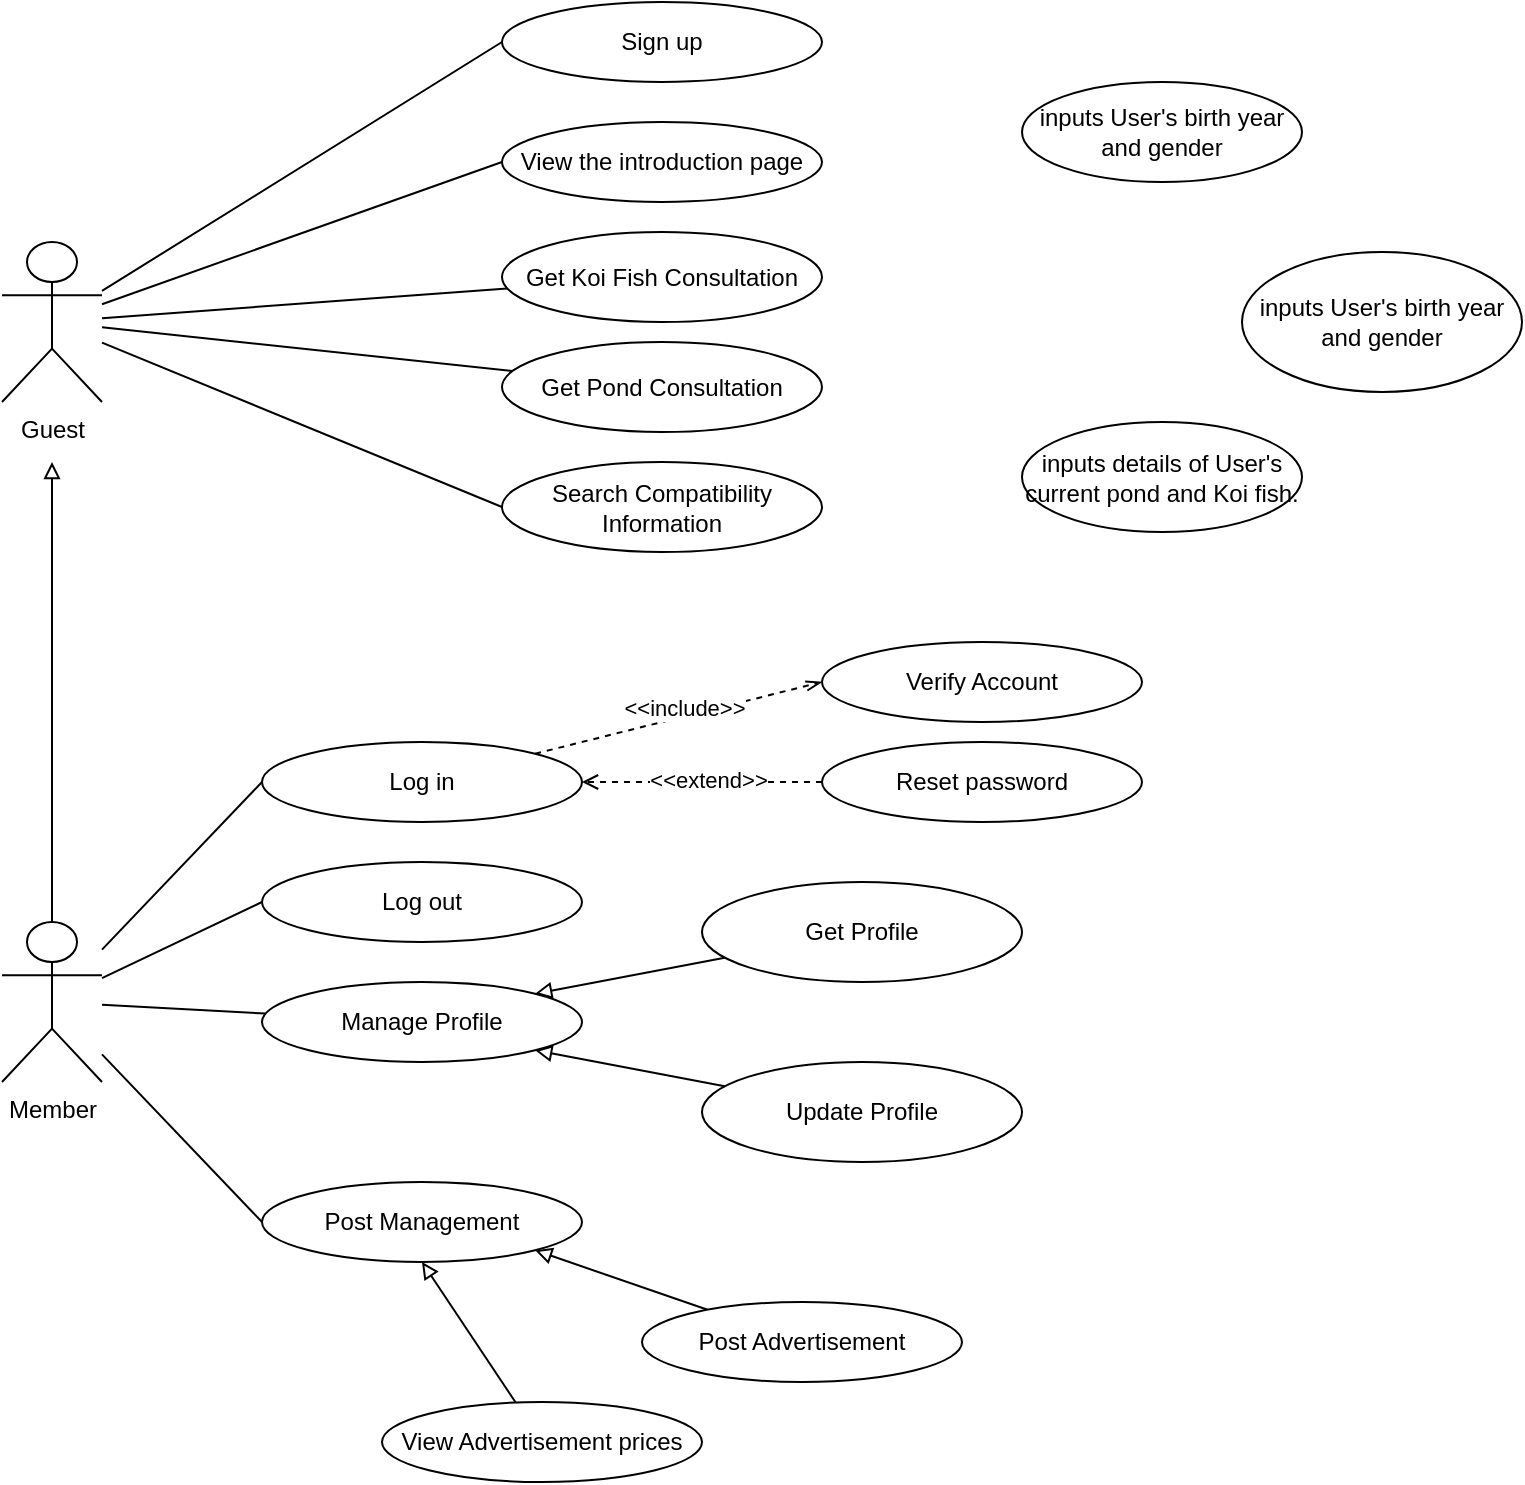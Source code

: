 <mxfile version="24.7.12">
  <diagram name="Page-1" id="UcyFMRr0MInN382f-GMj">
    <mxGraphModel dx="1084" dy="1323" grid="1" gridSize="10" guides="1" tooltips="1" connect="1" arrows="1" fold="1" page="1" pageScale="1" pageWidth="700" pageHeight="1000" math="0" shadow="0">
      <root>
        <mxCell id="0" />
        <mxCell id="1" parent="0" />
        <mxCell id="iLAKp0XwJyHUJeZn67lu-22" style="rounded=0;orthogonalLoop=1;jettySize=auto;html=1;entryX=0;entryY=0.5;entryDx=0;entryDy=0;endArrow=none;endFill=0;" edge="1" parent="1" source="iLAKp0XwJyHUJeZn67lu-1" target="iLAKp0XwJyHUJeZn67lu-7">
          <mxGeometry relative="1" as="geometry" />
        </mxCell>
        <mxCell id="iLAKp0XwJyHUJeZn67lu-38" style="rounded=0;orthogonalLoop=1;jettySize=auto;html=1;entryX=0;entryY=0.5;entryDx=0;entryDy=0;endArrow=none;endFill=0;" edge="1" parent="1" source="iLAKp0XwJyHUJeZn67lu-1" target="iLAKp0XwJyHUJeZn67lu-8">
          <mxGeometry relative="1" as="geometry" />
        </mxCell>
        <mxCell id="iLAKp0XwJyHUJeZn67lu-39" style="rounded=0;orthogonalLoop=1;jettySize=auto;html=1;endArrow=none;endFill=0;" edge="1" parent="1" source="iLAKp0XwJyHUJeZn67lu-1" target="iLAKp0XwJyHUJeZn67lu-9">
          <mxGeometry relative="1" as="geometry" />
        </mxCell>
        <mxCell id="iLAKp0XwJyHUJeZn67lu-40" style="rounded=0;orthogonalLoop=1;jettySize=auto;html=1;endArrow=none;endFill=0;" edge="1" parent="1" source="iLAKp0XwJyHUJeZn67lu-1" target="iLAKp0XwJyHUJeZn67lu-34">
          <mxGeometry relative="1" as="geometry" />
        </mxCell>
        <mxCell id="iLAKp0XwJyHUJeZn67lu-41" style="rounded=0;orthogonalLoop=1;jettySize=auto;html=1;entryX=0;entryY=0.5;entryDx=0;entryDy=0;endArrow=none;endFill=0;" edge="1" parent="1" source="iLAKp0XwJyHUJeZn67lu-1" target="iLAKp0XwJyHUJeZn67lu-35">
          <mxGeometry relative="1" as="geometry" />
        </mxCell>
        <mxCell id="iLAKp0XwJyHUJeZn67lu-1" value="Guest" style="shape=umlActor;verticalLabelPosition=bottom;verticalAlign=top;html=1;outlineConnect=0;horizontal=1;" vertex="1" parent="1">
          <mxGeometry x="190" y="430" width="50" height="80" as="geometry" />
        </mxCell>
        <mxCell id="iLAKp0XwJyHUJeZn67lu-20" style="rounded=0;orthogonalLoop=1;jettySize=auto;html=1;entryX=0;entryY=0.5;entryDx=0;entryDy=0;endArrow=none;endFill=0;" edge="1" parent="1" source="iLAKp0XwJyHUJeZn67lu-6" target="iLAKp0XwJyHUJeZn67lu-11">
          <mxGeometry relative="1" as="geometry" />
        </mxCell>
        <mxCell id="iLAKp0XwJyHUJeZn67lu-21" style="rounded=0;orthogonalLoop=1;jettySize=auto;html=1;endArrow=none;endFill=0;" edge="1" parent="1" source="iLAKp0XwJyHUJeZn67lu-6" target="iLAKp0XwJyHUJeZn67lu-13">
          <mxGeometry relative="1" as="geometry" />
        </mxCell>
        <mxCell id="iLAKp0XwJyHUJeZn67lu-31" style="rounded=0;orthogonalLoop=1;jettySize=auto;html=1;entryX=0;entryY=0.5;entryDx=0;entryDy=0;endArrow=none;endFill=0;" edge="1" parent="1" source="iLAKp0XwJyHUJeZn67lu-6" target="iLAKp0XwJyHUJeZn67lu-24">
          <mxGeometry relative="1" as="geometry" />
        </mxCell>
        <mxCell id="iLAKp0XwJyHUJeZn67lu-42" style="edgeStyle=orthogonalEdgeStyle;rounded=0;orthogonalLoop=1;jettySize=auto;html=1;endArrow=block;endFill=0;" edge="1" parent="1" source="iLAKp0XwJyHUJeZn67lu-6">
          <mxGeometry relative="1" as="geometry">
            <mxPoint x="215" y="540" as="targetPoint" />
            <Array as="points">
              <mxPoint x="215" y="550" />
            </Array>
          </mxGeometry>
        </mxCell>
        <mxCell id="iLAKp0XwJyHUJeZn67lu-44" style="rounded=0;orthogonalLoop=1;jettySize=auto;html=1;entryX=0;entryY=0.5;entryDx=0;entryDy=0;endArrow=none;endFill=0;" edge="1" parent="1" source="iLAKp0XwJyHUJeZn67lu-6" target="iLAKp0XwJyHUJeZn67lu-43">
          <mxGeometry relative="1" as="geometry" />
        </mxCell>
        <mxCell id="iLAKp0XwJyHUJeZn67lu-6" value="Member" style="shape=umlActor;verticalLabelPosition=bottom;verticalAlign=top;html=1;outlineConnect=0;" vertex="1" parent="1">
          <mxGeometry x="190" y="770" width="50" height="80" as="geometry" />
        </mxCell>
        <mxCell id="iLAKp0XwJyHUJeZn67lu-7" value="Sign up" style="ellipse;whiteSpace=wrap;html=1;" vertex="1" parent="1">
          <mxGeometry x="440" y="310" width="160" height="40" as="geometry" />
        </mxCell>
        <mxCell id="iLAKp0XwJyHUJeZn67lu-8" value="View the introduction page" style="ellipse;whiteSpace=wrap;html=1;" vertex="1" parent="1">
          <mxGeometry x="440" y="370" width="160" height="40" as="geometry" />
        </mxCell>
        <mxCell id="iLAKp0XwJyHUJeZn67lu-9" value="Get Koi Fish Consultation" style="ellipse;whiteSpace=wrap;html=1;" vertex="1" parent="1">
          <mxGeometry x="440" y="425" width="160" height="45" as="geometry" />
        </mxCell>
        <mxCell id="iLAKp0XwJyHUJeZn67lu-11" value="Log out" style="ellipse;whiteSpace=wrap;html=1;" vertex="1" parent="1">
          <mxGeometry x="320" y="740" width="160" height="40" as="geometry" />
        </mxCell>
        <mxCell id="iLAKp0XwJyHUJeZn67lu-13" value="Manage Profile" style="ellipse;whiteSpace=wrap;html=1;" vertex="1" parent="1">
          <mxGeometry x="320" y="800" width="160" height="40" as="geometry" />
        </mxCell>
        <mxCell id="iLAKp0XwJyHUJeZn67lu-17" style="rounded=0;orthogonalLoop=1;jettySize=auto;html=1;entryX=1;entryY=1;entryDx=0;entryDy=0;endArrow=block;endFill=0;" edge="1" parent="1" source="iLAKp0XwJyHUJeZn67lu-14" target="iLAKp0XwJyHUJeZn67lu-13">
          <mxGeometry relative="1" as="geometry" />
        </mxCell>
        <mxCell id="iLAKp0XwJyHUJeZn67lu-14" value="Update Profile" style="ellipse;whiteSpace=wrap;html=1;" vertex="1" parent="1">
          <mxGeometry x="540" y="840" width="160" height="50" as="geometry" />
        </mxCell>
        <mxCell id="iLAKp0XwJyHUJeZn67lu-16" style="rounded=0;orthogonalLoop=1;jettySize=auto;html=1;entryX=1;entryY=0;entryDx=0;entryDy=0;endArrow=block;endFill=0;" edge="1" parent="1" source="iLAKp0XwJyHUJeZn67lu-15" target="iLAKp0XwJyHUJeZn67lu-13">
          <mxGeometry relative="1" as="geometry" />
        </mxCell>
        <mxCell id="iLAKp0XwJyHUJeZn67lu-15" value="Get Profile" style="ellipse;whiteSpace=wrap;html=1;" vertex="1" parent="1">
          <mxGeometry x="540" y="750" width="160" height="50" as="geometry" />
        </mxCell>
        <mxCell id="iLAKp0XwJyHUJeZn67lu-26" style="rounded=0;orthogonalLoop=1;jettySize=auto;html=1;dashed=1;endArrow=openThin;endFill=0;" edge="1" parent="1" source="iLAKp0XwJyHUJeZn67lu-24">
          <mxGeometry relative="1" as="geometry">
            <mxPoint x="600" y="650" as="targetPoint" />
          </mxGeometry>
        </mxCell>
        <mxCell id="iLAKp0XwJyHUJeZn67lu-27" value="&amp;lt;&amp;lt;include&amp;gt;&amp;gt;" style="edgeLabel;html=1;align=center;verticalAlign=middle;resizable=0;points=[];" vertex="1" connectable="0" parent="iLAKp0XwJyHUJeZn67lu-26">
          <mxGeometry x="0.05" y="4" relative="1" as="geometry">
            <mxPoint as="offset" />
          </mxGeometry>
        </mxCell>
        <mxCell id="iLAKp0XwJyHUJeZn67lu-24" value="Log in" style="ellipse;whiteSpace=wrap;html=1;" vertex="1" parent="1">
          <mxGeometry x="320" y="680" width="160" height="40" as="geometry" />
        </mxCell>
        <mxCell id="iLAKp0XwJyHUJeZn67lu-25" value="Verify Account" style="ellipse;whiteSpace=wrap;html=1;" vertex="1" parent="1">
          <mxGeometry x="600" y="630" width="160" height="40" as="geometry" />
        </mxCell>
        <mxCell id="iLAKp0XwJyHUJeZn67lu-29" style="edgeStyle=orthogonalEdgeStyle;rounded=0;orthogonalLoop=1;jettySize=auto;html=1;dashed=1;endArrow=open;endFill=0;" edge="1" parent="1" source="iLAKp0XwJyHUJeZn67lu-28" target="iLAKp0XwJyHUJeZn67lu-24">
          <mxGeometry relative="1" as="geometry" />
        </mxCell>
        <mxCell id="iLAKp0XwJyHUJeZn67lu-30" value="&amp;lt;&amp;lt;extend&amp;gt;&amp;gt;" style="edgeLabel;html=1;align=center;verticalAlign=middle;resizable=0;points=[];" vertex="1" connectable="0" parent="iLAKp0XwJyHUJeZn67lu-29">
          <mxGeometry x="-0.05" y="-1" relative="1" as="geometry">
            <mxPoint as="offset" />
          </mxGeometry>
        </mxCell>
        <mxCell id="iLAKp0XwJyHUJeZn67lu-28" value="Reset password" style="ellipse;whiteSpace=wrap;html=1;" vertex="1" parent="1">
          <mxGeometry x="600" y="680" width="160" height="40" as="geometry" />
        </mxCell>
        <mxCell id="iLAKp0XwJyHUJeZn67lu-34" value="Get Pond Consultation" style="ellipse;whiteSpace=wrap;html=1;" vertex="1" parent="1">
          <mxGeometry x="440" y="480" width="160" height="45" as="geometry" />
        </mxCell>
        <mxCell id="iLAKp0XwJyHUJeZn67lu-35" value="Search Compatibility Information" style="ellipse;whiteSpace=wrap;html=1;" vertex="1" parent="1">
          <mxGeometry x="440" y="540" width="160" height="45" as="geometry" />
        </mxCell>
        <mxCell id="iLAKp0XwJyHUJeZn67lu-43" value="Post Management" style="ellipse;whiteSpace=wrap;html=1;" vertex="1" parent="1">
          <mxGeometry x="320" y="900" width="160" height="40" as="geometry" />
        </mxCell>
        <mxCell id="iLAKp0XwJyHUJeZn67lu-48" style="rounded=0;orthogonalLoop=1;jettySize=auto;html=1;entryX=1;entryY=1;entryDx=0;entryDy=0;endArrow=block;endFill=0;" edge="1" parent="1" source="iLAKp0XwJyHUJeZn67lu-45" target="iLAKp0XwJyHUJeZn67lu-43">
          <mxGeometry relative="1" as="geometry" />
        </mxCell>
        <mxCell id="iLAKp0XwJyHUJeZn67lu-45" value="Post Advertisement" style="ellipse;whiteSpace=wrap;html=1;" vertex="1" parent="1">
          <mxGeometry x="510" y="960" width="160" height="40" as="geometry" />
        </mxCell>
        <mxCell id="iLAKp0XwJyHUJeZn67lu-47" style="rounded=0;orthogonalLoop=1;jettySize=auto;html=1;entryX=0.5;entryY=1;entryDx=0;entryDy=0;endArrow=block;endFill=0;" edge="1" parent="1" source="iLAKp0XwJyHUJeZn67lu-46" target="iLAKp0XwJyHUJeZn67lu-43">
          <mxGeometry relative="1" as="geometry" />
        </mxCell>
        <mxCell id="iLAKp0XwJyHUJeZn67lu-46" value="View Advertisement&amp;nbsp;prices" style="ellipse;whiteSpace=wrap;html=1;" vertex="1" parent="1">
          <mxGeometry x="380" y="1010" width="160" height="40" as="geometry" />
        </mxCell>
        <mxCell id="iLAKp0XwJyHUJeZn67lu-49" value=" inputs User&#39;s birth year and gender" style="ellipse;whiteSpace=wrap;html=1;" vertex="1" parent="1">
          <mxGeometry x="700" y="350" width="140" height="50" as="geometry" />
        </mxCell>
        <mxCell id="iLAKp0XwJyHUJeZn67lu-50" value="inputs User&#39;s birth year and gender" style="ellipse;whiteSpace=wrap;html=1;" vertex="1" parent="1">
          <mxGeometry x="810" y="435" width="140" height="70" as="geometry" />
        </mxCell>
        <mxCell id="iLAKp0XwJyHUJeZn67lu-51" value="inputs details of User&#39;s current pond and Koi fish." style="ellipse;whiteSpace=wrap;html=1;" vertex="1" parent="1">
          <mxGeometry x="700" y="520" width="140" height="55" as="geometry" />
        </mxCell>
      </root>
    </mxGraphModel>
  </diagram>
</mxfile>

